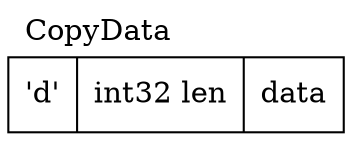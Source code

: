 graph CopyData {
      label=CopyData;
      labelloc=t;
      labeljust=l;
      node [shape=record];
      struct1 [label="'d'|int32 len|data"];
}
